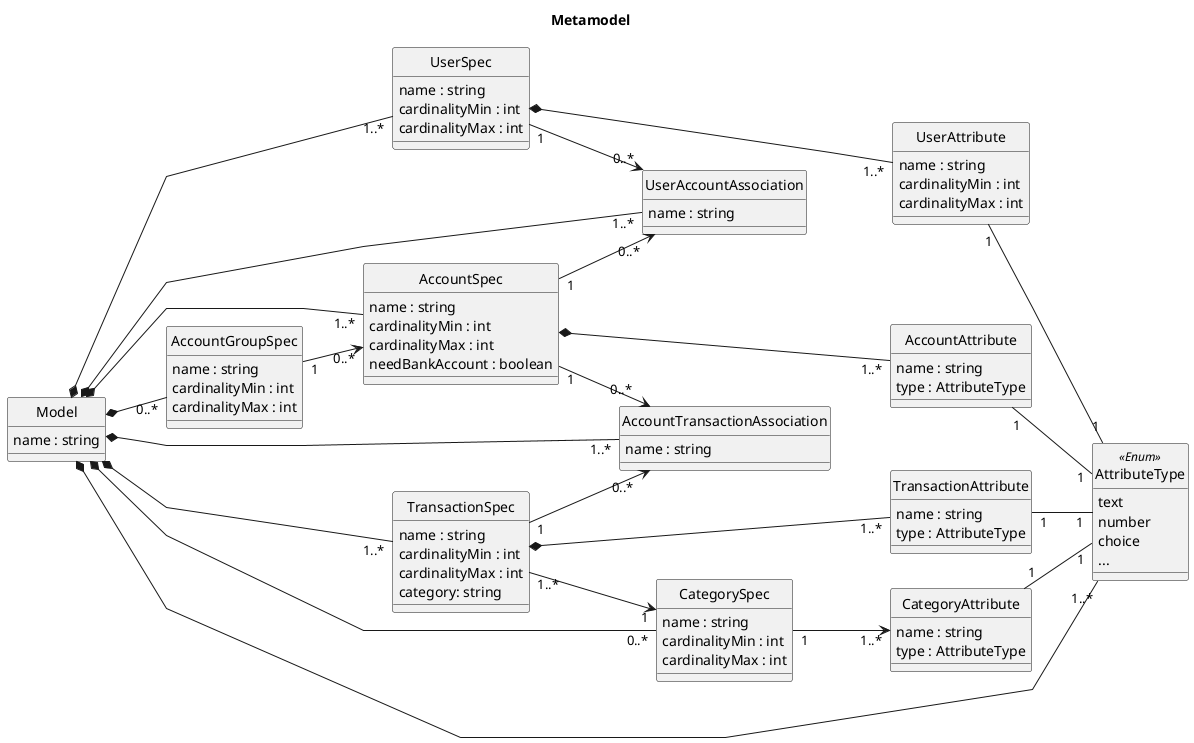 @startuml metamodel_v3
left to right direction

skinparam linetype polyline
' skinparam linetype ortho
skinparam monochrome true
skinparam packageStyle rect
skinparam shadowing false

' skinparam nodesep 5
' skinparam ranksep 80
' skinparam padding 2
' !pragma ratio 0.2

title Metamodel

class Model {
    name : string
}

class UserSpec {
    name : string
    cardinalityMin : int
    cardinalityMax : int
}

class UserAttribute {
    name : string
    cardinalityMin : int
    cardinalityMax : int
}

class AccountGroupSpec {
    name : string
    cardinalityMin : int
    cardinalityMax : int
}

class AccountSpec {
    name : string
    cardinalityMin : int
    cardinalityMax : int
    needBankAccount : boolean
}

class CategorySpec {
    name : string
    cardinalityMin : int
    cardinalityMax : int
}

class CategoryAttribute {
    name : string
    type : AttributeType
}

class AccountAttribute {
    name : string
    type : AttributeType
}

class TransactionSpec {
    name : string
    cardinalityMin : int
    cardinalityMax : int
    category: string
}

class TransactionAttribute {
    name : string
    type : AttributeType
}

class UserAccountAssociation {
    name : string
}

class AccountTransactionAssociation {
    name : string
}

class AttributeType <<Enum>> {
    text
    number
    choice
    ...
}

Model *---- "1..*" AttributeType

Model *- "0..*" AccountGroupSpec
AccountGroupSpec "1" -> "0..*" AccountSpec

Model *--- "1..*" UserSpec
UserSpec *--- "1..*" UserAttribute
UserAttribute "1" -- "1" AttributeType

Model *--- "1..*" AccountSpec
AccountSpec *--- "1..*" AccountAttribute
AccountAttribute "1" -- "1" AttributeType

Model *--- "1..*" TransactionSpec
TransactionSpec *--- "1..*" TransactionAttribute
TransactionAttribute "1" -- "1" AttributeType

Model *---- "1..*" UserAccountAssociation
Model *---- "1..*" AccountTransactionAssociation
UserSpec "1" --> "0..*" UserAccountAssociation
AccountSpec "1" --> "0..*" UserAccountAssociation
AccountSpec "1" --> "0..*" AccountTransactionAssociation
TransactionSpec "1" --> "0..*" AccountTransactionAssociation

Model *- "0..*" CategorySpec
CategorySpec "1" --> "1..*" CategoryAttribute
CategoryAttribute "1" -- "1" AttributeType
TransactionSpec "1..*" --> "1" CategorySpec

hide circle
@enduml